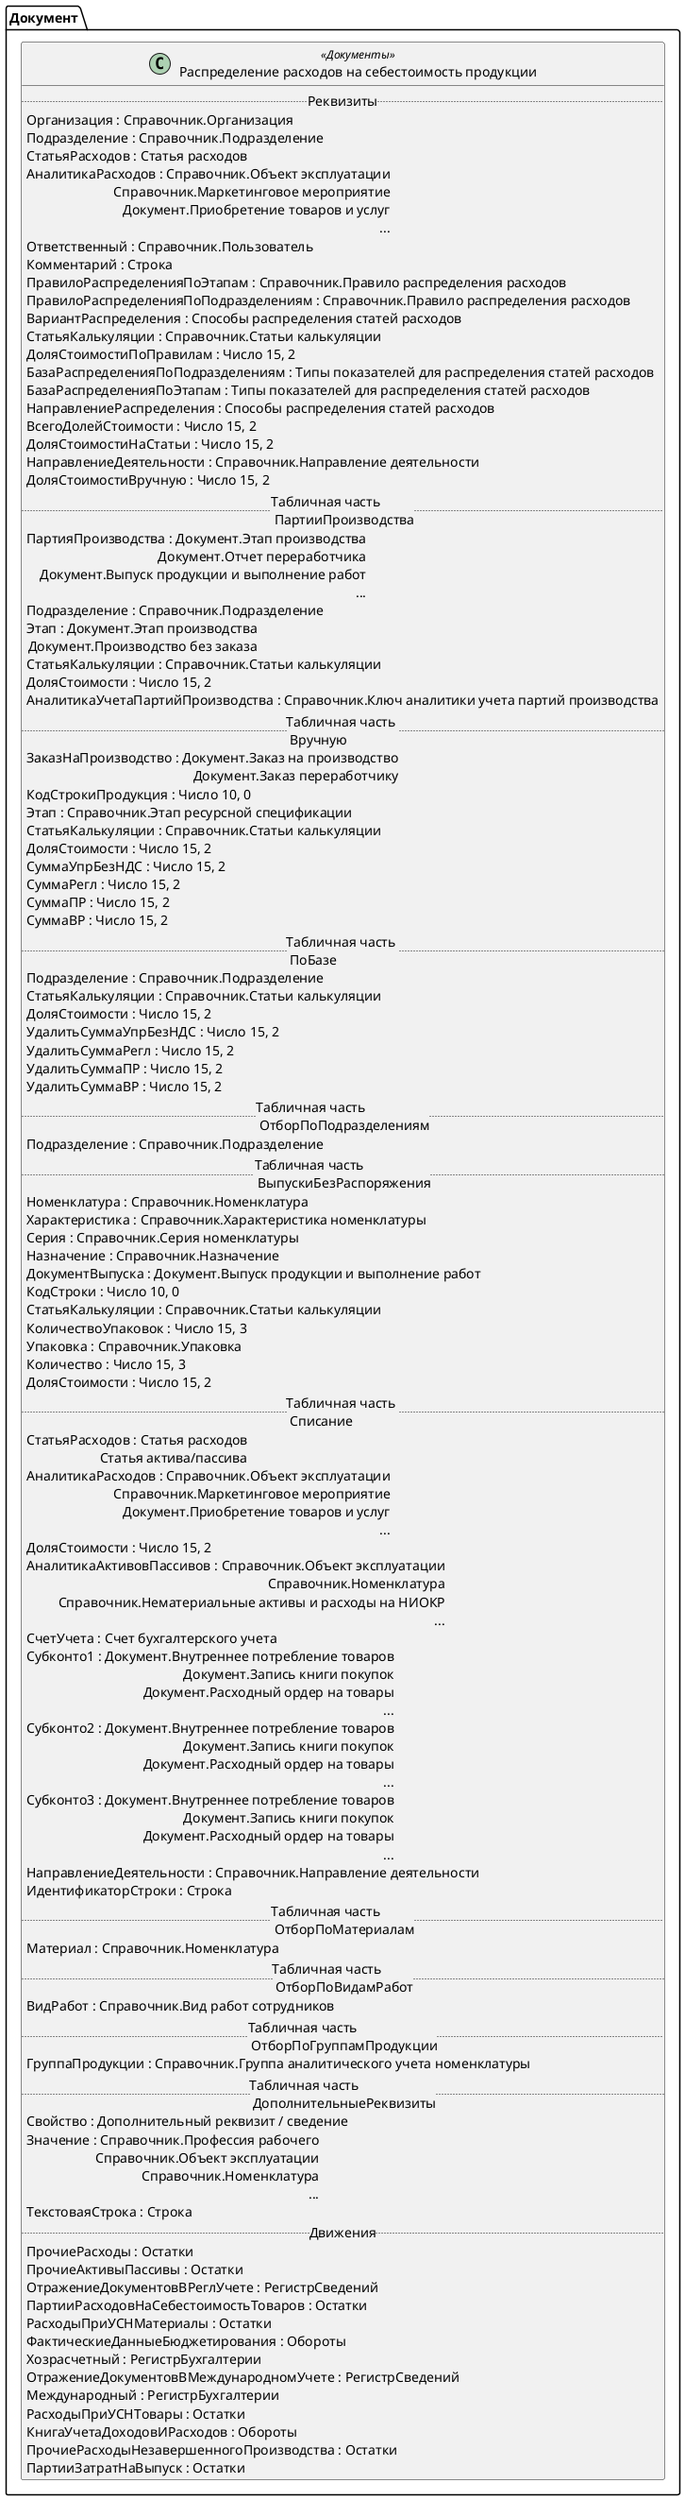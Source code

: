 ﻿@startuml РаспределениеПрочихЗатрат
'!include templates.wsd
'..\include templates.wsd
class Документ.РаспределениеПрочихЗатрат as "Распределение расходов на себестоимость продукции" <<Документы>>
{
..Реквизиты..
Организация : Справочник.Организация
Подразделение : Справочник.Подразделение
СтатьяРасходов : Статья расходов
АналитикаРасходов : Справочник.Объект эксплуатации\rСправочник.Маркетинговое мероприятие\rДокумент.Приобретение товаров и услуг\r...
Ответственный : Справочник.Пользователь
Комментарий : Строка
ПравилоРаспределенияПоЭтапам : Справочник.Правило распределения расходов
ПравилоРаспределенияПоПодразделениям : Справочник.Правило распределения расходов
ВариантРаспределения : Способы распределения статей расходов
СтатьяКалькуляции : Справочник.Статьи калькуляции
ДоляСтоимостиПоПравилам : Число 15, 2
БазаРаспределенияПоПодразделениям : Типы показателей для распределения статей расходов
БазаРаспределенияПоЭтапам : Типы показателей для распределения статей расходов
НаправлениеРаспределения : Способы распределения статей расходов
ВсегоДолейСтоимости : Число 15, 2
ДоляСтоимостиНаСтатьи : Число 15, 2
НаправлениеДеятельности : Справочник.Направление деятельности
ДоляСтоимостиВручную : Число 15, 2
..Табличная часть \n ПартииПроизводства..
ПартияПроизводства : Документ.Этап производства\rДокумент.Отчет переработчика\rДокумент.Выпуск продукции и выполнение работ\r...
Подразделение : Справочник.Подразделение
Этап : Документ.Этап производства\rДокумент.Производство без заказа
СтатьяКалькуляции : Справочник.Статьи калькуляции
ДоляСтоимости : Число 15, 2
АналитикаУчетаПартийПроизводства : Справочник.Ключ аналитики учета партий производства
..Табличная часть \n Вручную..
ЗаказНаПроизводство : Документ.Заказ на производство\rДокумент.Заказ переработчику
КодСтрокиПродукция : Число 10, 0
Этап : Справочник.Этап ресурсной спецификации
СтатьяКалькуляции : Справочник.Статьи калькуляции
ДоляСтоимости : Число 15, 2
СуммаУпрБезНДС : Число 15, 2
СуммаРегл : Число 15, 2
СуммаПР : Число 15, 2
СуммаВР : Число 15, 2
..Табличная часть \n ПоБазе..
Подразделение : Справочник.Подразделение
СтатьяКалькуляции : Справочник.Статьи калькуляции
ДоляСтоимости : Число 15, 2
УдалитьСуммаУпрБезНДС : Число 15, 2
УдалитьСуммаРегл : Число 15, 2
УдалитьСуммаПР : Число 15, 2
УдалитьСуммаВР : Число 15, 2
..Табличная часть \n ОтборПоПодразделениям..
Подразделение : Справочник.Подразделение
..Табличная часть \n ВыпускиБезРаспоряжения..
Номенклатура : Справочник.Номенклатура
Характеристика : Справочник.Характеристика номенклатуры
Серия : Справочник.Серия номенклатуры
Назначение : Справочник.Назначение
ДокументВыпуска : Документ.Выпуск продукции и выполнение работ
КодСтроки : Число 10, 0
СтатьяКалькуляции : Справочник.Статьи калькуляции
КоличествоУпаковок : Число 15, 3
Упаковка : Справочник.Упаковка
Количество : Число 15, 3
ДоляСтоимости : Число 15, 2
..Табличная часть \n Списание..
СтатьяРасходов : Статья расходов\rСтатья актива/пассива
АналитикаРасходов : Справочник.Объект эксплуатации\rСправочник.Маркетинговое мероприятие\rДокумент.Приобретение товаров и услуг\r...
ДоляСтоимости : Число 15, 2
АналитикаАктивовПассивов : Справочник.Объект эксплуатации\rСправочник.Номенклатура\rСправочник.Нематериальные активы и расходы на НИОКР\r...
СчетУчета : Счет бухгалтерского учета
Субконто1 : Документ.Внутреннее потребление товаров\rДокумент.Запись книги покупок\rДокумент.Расходный ордер на товары\r...
Субконто2 : Документ.Внутреннее потребление товаров\rДокумент.Запись книги покупок\rДокумент.Расходный ордер на товары\r...
Субконто3 : Документ.Внутреннее потребление товаров\rДокумент.Запись книги покупок\rДокумент.Расходный ордер на товары\r...
НаправлениеДеятельности : Справочник.Направление деятельности
ИдентификаторСтроки : Строка
..Табличная часть \n ОтборПоМатериалам..
Материал : Справочник.Номенклатура
..Табличная часть \n ОтборПоВидамРабот..
ВидРабот : Справочник.Вид работ сотрудников
..Табличная часть \n ОтборПоГруппамПродукции..
ГруппаПродукции : Справочник.Группа аналитического учета номенклатуры
..Табличная часть \n ДополнительныеРеквизиты..
Свойство : Дополнительный реквизит / сведение
Значение : Справочник.Профессия рабочего\rСправочник.Объект эксплуатации\rСправочник.Номенклатура\r...
ТекстоваяСтрока : Строка
..Движения..
ПрочиеРасходы : Остатки
ПрочиеАктивыПассивы : Остатки
ОтражениеДокументовВРеглУчете : РегистрСведений
ПартииРасходовНаСебестоимостьТоваров : Остатки
РасходыПриУСНМатериалы : Остатки
ФактическиеДанныеБюджетирования : Обороты
Хозрасчетный : РегистрБухгалтерии
ОтражениеДокументовВМеждународномУчете : РегистрСведений
Международный : РегистрБухгалтерии
РасходыПриУСНТовары : Остатки
КнигаУчетаДоходовИРасходов : Обороты
ПрочиеРасходыНезавершенногоПроизводства : Остатки
ПартииЗатратНаВыпуск : Остатки
}
@enduml
